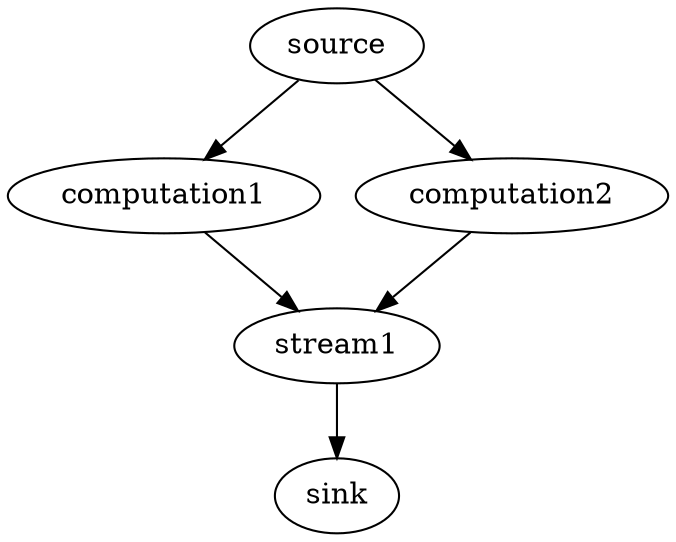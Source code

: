 digraph graphname{
                source -> computation1;
                source -> computation2;
                computation2 -> stream1;
		computation1 -> stream1;
		stream1 -> sink
        }
